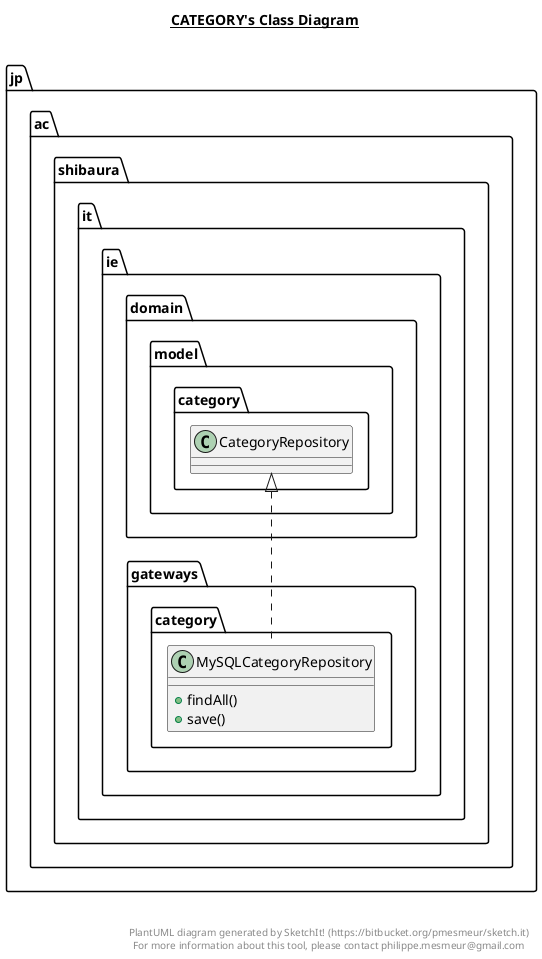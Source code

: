 @startuml

title __CATEGORY's Class Diagram__\n

  namespace jp.ac.shibaura.it.ie {
    namespace gateways.category {
      class jp.ac.shibaura.it.ie.gateways.category.MySQLCategoryRepository {
          + findAll()
          + save()
      }
    }
  }
  

  jp.ac.shibaura.it.ie.gateways.category.MySQLCategoryRepository .up.|> jp.ac.shibaura.it.ie.domain.model.category.CategoryRepository


right footer


PlantUML diagram generated by SketchIt! (https://bitbucket.org/pmesmeur/sketch.it)
For more information about this tool, please contact philippe.mesmeur@gmail.com
endfooter

@enduml
